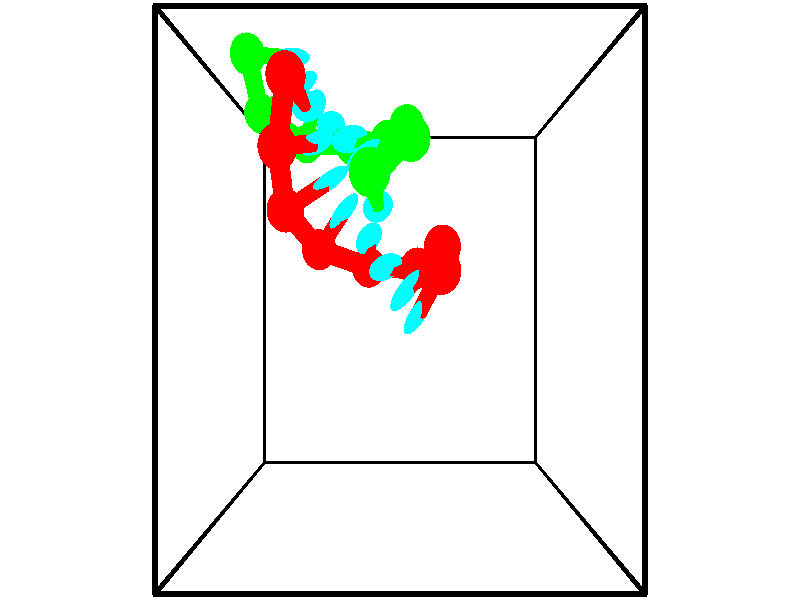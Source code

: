 // switches for output
#declare DRAW_BASES = 1; // possible values are 0, 1; only relevant for DNA ribbons
#declare DRAW_BASES_TYPE = 3; // possible values are 1, 2, 3; only relevant for DNA ribbons
#declare DRAW_FOG = 0; // set to 1 to enable fog

#include "colors.inc"

#include "transforms.inc"
background { rgb <1, 1, 1>}

#default {
   normal{
       ripples 0.25
       frequency 0.20
       turbulence 0.2
       lambda 5
   }
	finish {
		phong 0.1
		phong_size 40.
	}
}

// original window dimensions: 1024x640


// camera settings

camera {
	sky <-0, 1, 0>
	up <-0, 1, 0>
	right 1.6 * <1, 0, 0>
	location <2.5, 2.5, 11.1562>
	look_at <2.5, 2.5, 2.5>
	direction <0, 0, -8.6562>
	angle 67.0682
}


# declare cpy_camera_pos = <2.5, 2.5, 11.1562>;
# if (DRAW_FOG = 1)
fog {
	fog_type 2
	up vnormalize(cpy_camera_pos)
	color rgbt<1,1,1,0.3>
	distance 1e-5
	fog_alt 3e-3
	fog_offset 4
}
# end


// LIGHTS

# declare lum = 6;
global_settings {
	ambient_light rgb lum * <0.05, 0.05, 0.05>
	max_trace_level 15
}# declare cpy_direct_light_amount = 0.25;
light_source
{	1000 * <-1, -1, 1>,
	rgb lum * cpy_direct_light_amount
	parallel
}

light_source
{	1000 * <1, 1, -1>,
	rgb lum * cpy_direct_light_amount
	parallel
}

// strand 0

// nucleotide -1

// particle -1
sphere {
	<3.006342, 2.801696, 3.696991> 0.250000
	pigment { color rgbt <1,0,0,0> }
	no_shadow
}
cylinder {
	<2.849014, 2.534830, 3.443949>,  <2.754617, 2.374710, 3.292124>, 0.100000
	pigment { color rgbt <1,0,0,0> }
	no_shadow
}
cylinder {
	<2.849014, 2.534830, 3.443949>,  <3.006342, 2.801696, 3.696991>, 0.100000
	pigment { color rgbt <1,0,0,0> }
	no_shadow
}

// particle -1
sphere {
	<2.849014, 2.534830, 3.443949> 0.100000
	pigment { color rgbt <1,0,0,0> }
	no_shadow
}
sphere {
	0, 1
	scale<0.080000,0.200000,0.300000>
	matrix <-0.651130, 0.687905, -0.320648,
		0.649097, 0.285790, -0.704980,
		-0.393322, -0.667166, -0.632604,
		2.731018, 2.334681, 3.254168>
	pigment { color rgbt <0,1,1,0> }
	no_shadow
}
cylinder {
	<3.075274, 3.101872, 2.960781>,  <3.006342, 2.801696, 3.696991>, 0.130000
	pigment { color rgbt <1,0,0,0> }
	no_shadow
}

// nucleotide -1

// particle -1
sphere {
	<3.075274, 3.101872, 2.960781> 0.250000
	pigment { color rgbt <1,0,0,0> }
	no_shadow
}
cylinder {
	<2.798195, 2.819067, 3.017776>,  <2.631947, 2.649384, 3.051973>, 0.100000
	pigment { color rgbt <1,0,0,0> }
	no_shadow
}
cylinder {
	<2.798195, 2.819067, 3.017776>,  <3.075274, 3.101872, 2.960781>, 0.100000
	pigment { color rgbt <1,0,0,0> }
	no_shadow
}

// particle -1
sphere {
	<2.798195, 2.819067, 3.017776> 0.100000
	pigment { color rgbt <1,0,0,0> }
	no_shadow
}
sphere {
	0, 1
	scale<0.080000,0.200000,0.300000>
	matrix <-0.693439, 0.598571, -0.401067,
		0.198269, -0.376625, -0.904899,
		-0.692698, -0.707012, 0.142489,
		2.590385, 2.606963, 3.060523>
	pigment { color rgbt <0,1,1,0> }
	no_shadow
}
cylinder {
	<2.754227, 2.887493, 2.354246>,  <3.075274, 3.101872, 2.960781>, 0.130000
	pigment { color rgbt <1,0,0,0> }
	no_shadow
}

// nucleotide -1

// particle -1
sphere {
	<2.754227, 2.887493, 2.354246> 0.250000
	pigment { color rgbt <1,0,0,0> }
	no_shadow
}
cylinder {
	<2.499256, 2.879068, 2.662335>,  <2.346273, 2.874014, 2.847188>, 0.100000
	pigment { color rgbt <1,0,0,0> }
	no_shadow
}
cylinder {
	<2.499256, 2.879068, 2.662335>,  <2.754227, 2.887493, 2.354246>, 0.100000
	pigment { color rgbt <1,0,0,0> }
	no_shadow
}

// particle -1
sphere {
	<2.499256, 2.879068, 2.662335> 0.100000
	pigment { color rgbt <1,0,0,0> }
	no_shadow
}
sphere {
	0, 1
	scale<0.080000,0.200000,0.300000>
	matrix <-0.572381, 0.682140, -0.455044,
		-0.515815, -0.730918, -0.446870,
		-0.637428, -0.021061, 0.770222,
		2.308028, 2.872750, 2.893401>
	pigment { color rgbt <0,1,1,0> }
	no_shadow
}
cylinder {
	<2.035110, 2.903630, 2.158338>,  <2.754227, 2.887493, 2.354246>, 0.130000
	pigment { color rgbt <1,0,0,0> }
	no_shadow
}

// nucleotide -1

// particle -1
sphere {
	<2.035110, 2.903630, 2.158338> 0.250000
	pigment { color rgbt <1,0,0,0> }
	no_shadow
}
cylinder {
	<2.054798, 3.076906, 2.518321>,  <2.066611, 3.180872, 2.734310>, 0.100000
	pigment { color rgbt <1,0,0,0> }
	no_shadow
}
cylinder {
	<2.054798, 3.076906, 2.518321>,  <2.035110, 2.903630, 2.158338>, 0.100000
	pigment { color rgbt <1,0,0,0> }
	no_shadow
}

// particle -1
sphere {
	<2.054798, 3.076906, 2.518321> 0.100000
	pigment { color rgbt <1,0,0,0> }
	no_shadow
}
sphere {
	0, 1
	scale<0.080000,0.200000,0.300000>
	matrix <-0.496367, 0.792511, -0.354325,
		-0.866716, -0.429269, 0.254030,
		0.049221, 0.433191, 0.899957,
		2.069564, 3.206863, 2.788308>
	pigment { color rgbt <0,1,1,0> }
	no_shadow
}
cylinder {
	<1.319733, 3.113281, 2.319772>,  <2.035110, 2.903630, 2.158338>, 0.130000
	pigment { color rgbt <1,0,0,0> }
	no_shadow
}

// nucleotide -1

// particle -1
sphere {
	<1.319733, 3.113281, 2.319772> 0.250000
	pigment { color rgbt <1,0,0,0> }
	no_shadow
}
cylinder {
	<1.545929, 3.350668, 2.548864>,  <1.681646, 3.493100, 2.686319>, 0.100000
	pigment { color rgbt <1,0,0,0> }
	no_shadow
}
cylinder {
	<1.545929, 3.350668, 2.548864>,  <1.319733, 3.113281, 2.319772>, 0.100000
	pigment { color rgbt <1,0,0,0> }
	no_shadow
}

// particle -1
sphere {
	<1.545929, 3.350668, 2.548864> 0.100000
	pigment { color rgbt <1,0,0,0> }
	no_shadow
}
sphere {
	0, 1
	scale<0.080000,0.200000,0.300000>
	matrix <-0.630131, 0.758922, -0.164236,
		-0.532126, -0.268022, 0.803123,
		0.565489, 0.593467, 0.572730,
		1.715576, 3.528708, 2.720683>
	pigment { color rgbt <0,1,1,0> }
	no_shadow
}
cylinder {
	<0.938580, 3.516696, 2.936942>,  <1.319733, 3.113281, 2.319772>, 0.130000
	pigment { color rgbt <1,0,0,0> }
	no_shadow
}

// nucleotide -1

// particle -1
sphere {
	<0.938580, 3.516696, 2.936942> 0.250000
	pigment { color rgbt <1,0,0,0> }
	no_shadow
}
cylinder {
	<1.271576, 3.721827, 2.853068>,  <1.471374, 3.844905, 2.802744>, 0.100000
	pigment { color rgbt <1,0,0,0> }
	no_shadow
}
cylinder {
	<1.271576, 3.721827, 2.853068>,  <0.938580, 3.516696, 2.936942>, 0.100000
	pigment { color rgbt <1,0,0,0> }
	no_shadow
}

// particle -1
sphere {
	<1.271576, 3.721827, 2.853068> 0.100000
	pigment { color rgbt <1,0,0,0> }
	no_shadow
}
sphere {
	0, 1
	scale<0.080000,0.200000,0.300000>
	matrix <-0.546171, 0.823178, -0.155159,
		0.093038, 0.243692, 0.965380,
		0.832490, 0.512827, -0.209684,
		1.521323, 3.875675, 2.790163>
	pigment { color rgbt <0,1,1,0> }
	no_shadow
}
cylinder {
	<0.925599, 4.140060, 3.405169>,  <0.938580, 3.516696, 2.936942>, 0.130000
	pigment { color rgbt <1,0,0,0> }
	no_shadow
}

// nucleotide -1

// particle -1
sphere {
	<0.925599, 4.140060, 3.405169> 0.250000
	pigment { color rgbt <1,0,0,0> }
	no_shadow
}
cylinder {
	<1.167850, 4.228998, 3.099548>,  <1.313202, 4.282361, 2.916175>, 0.100000
	pigment { color rgbt <1,0,0,0> }
	no_shadow
}
cylinder {
	<1.167850, 4.228998, 3.099548>,  <0.925599, 4.140060, 3.405169>, 0.100000
	pigment { color rgbt <1,0,0,0> }
	no_shadow
}

// particle -1
sphere {
	<1.167850, 4.228998, 3.099548> 0.100000
	pigment { color rgbt <1,0,0,0> }
	no_shadow
}
sphere {
	0, 1
	scale<0.080000,0.200000,0.300000>
	matrix <-0.532208, 0.826996, -0.181196,
		0.591580, 0.516373, 0.619187,
		0.605630, 0.222344, -0.764052,
		1.349539, 4.295702, 2.870332>
	pigment { color rgbt <0,1,1,0> }
	no_shadow
}
cylinder {
	<1.051616, 4.873192, 3.511832>,  <0.925599, 4.140060, 3.405169>, 0.130000
	pigment { color rgbt <1,0,0,0> }
	no_shadow
}

// nucleotide -1

// particle -1
sphere {
	<1.051616, 4.873192, 3.511832> 0.250000
	pigment { color rgbt <1,0,0,0> }
	no_shadow
}
cylinder {
	<1.146717, 4.783407, 3.133818>,  <1.203778, 4.729537, 2.907009>, 0.100000
	pigment { color rgbt <1,0,0,0> }
	no_shadow
}
cylinder {
	<1.146717, 4.783407, 3.133818>,  <1.051616, 4.873192, 3.511832>, 0.100000
	pigment { color rgbt <1,0,0,0> }
	no_shadow
}

// particle -1
sphere {
	<1.146717, 4.783407, 3.133818> 0.100000
	pigment { color rgbt <1,0,0,0> }
	no_shadow
}
sphere {
	0, 1
	scale<0.080000,0.200000,0.300000>
	matrix <-0.377862, 0.874923, -0.302871,
		0.894815, 0.429101, 0.123199,
		0.237752, -0.224461, -0.945035,
		1.218043, 4.716069, 2.850307>
	pigment { color rgbt <0,1,1,0> }
	no_shadow
}
// strand 1

// nucleotide -1

// particle -1
sphere {
	<0.268230, 5.498394, 2.316696> 0.250000
	pigment { color rgbt <0,1,0,0> }
	no_shadow
}
cylinder {
	<0.594353, 5.549134, 2.090712>,  <0.790027, 5.579579, 1.955121>, 0.100000
	pigment { color rgbt <0,1,0,0> }
	no_shadow
}
cylinder {
	<0.594353, 5.549134, 2.090712>,  <0.268230, 5.498394, 2.316696>, 0.100000
	pigment { color rgbt <0,1,0,0> }
	no_shadow
}

// particle -1
sphere {
	<0.594353, 5.549134, 2.090712> 0.100000
	pigment { color rgbt <0,1,0,0> }
	no_shadow
}
sphere {
	0, 1
	scale<0.080000,0.200000,0.300000>
	matrix <0.232300, -0.965402, 0.118473,
		-0.530386, -0.227832, -0.816568,
		0.815308, 0.126852, -0.564961,
		0.838945, 5.587190, 1.921223>
	pigment { color rgbt <0,1,1,0> }
	no_shadow
}
cylinder {
	<0.361158, 4.890446, 1.866344>,  <0.268230, 5.498394, 2.316696>, 0.130000
	pigment { color rgbt <0,1,0,0> }
	no_shadow
}

// nucleotide -1

// particle -1
sphere {
	<0.361158, 4.890446, 1.866344> 0.250000
	pigment { color rgbt <0,1,0,0> }
	no_shadow
}
cylinder {
	<0.709618, 5.076895, 1.928094>,  <0.918693, 5.188764, 1.965144>, 0.100000
	pigment { color rgbt <0,1,0,0> }
	no_shadow
}
cylinder {
	<0.709618, 5.076895, 1.928094>,  <0.361158, 4.890446, 1.866344>, 0.100000
	pigment { color rgbt <0,1,0,0> }
	no_shadow
}

// particle -1
sphere {
	<0.709618, 5.076895, 1.928094> 0.100000
	pigment { color rgbt <0,1,0,0> }
	no_shadow
}
sphere {
	0, 1
	scale<0.080000,0.200000,0.300000>
	matrix <0.429790, -0.875886, 0.219327,
		0.237447, -0.124718, -0.963361,
		0.871148, 0.466122, 0.154374,
		0.970962, 5.216731, 1.974406>
	pigment { color rgbt <0,1,1,0> }
	no_shadow
}
cylinder {
	<1.009556, 4.572775, 1.521008>,  <0.361158, 4.890446, 1.866344>, 0.130000
	pigment { color rgbt <0,1,0,0> }
	no_shadow
}

// nucleotide -1

// particle -1
sphere {
	<1.009556, 4.572775, 1.521008> 0.250000
	pigment { color rgbt <0,1,0,0> }
	no_shadow
}
cylinder {
	<1.116028, 4.762444, 1.856700>,  <1.179911, 4.876246, 2.058116>, 0.100000
	pigment { color rgbt <0,1,0,0> }
	no_shadow
}
cylinder {
	<1.116028, 4.762444, 1.856700>,  <1.009556, 4.572775, 1.521008>, 0.100000
	pigment { color rgbt <0,1,0,0> }
	no_shadow
}

// particle -1
sphere {
	<1.116028, 4.762444, 1.856700> 0.100000
	pigment { color rgbt <0,1,0,0> }
	no_shadow
}
sphere {
	0, 1
	scale<0.080000,0.200000,0.300000>
	matrix <0.442654, -0.833539, 0.330560,
		0.856275, 0.283501, -0.431765,
		0.266179, 0.474172, 0.839231,
		1.195882, 4.904696, 2.108470>
	pigment { color rgbt <0,1,1,0> }
	no_shadow
}
cylinder {
	<1.737286, 4.529030, 1.618526>,  <1.009556, 4.572775, 1.521008>, 0.130000
	pigment { color rgbt <0,1,0,0> }
	no_shadow
}

// nucleotide -1

// particle -1
sphere {
	<1.737286, 4.529030, 1.618526> 0.250000
	pigment { color rgbt <0,1,0,0> }
	no_shadow
}
cylinder {
	<1.594383, 4.590428, 1.987049>,  <1.508641, 4.627267, 2.208163>, 0.100000
	pigment { color rgbt <0,1,0,0> }
	no_shadow
}
cylinder {
	<1.594383, 4.590428, 1.987049>,  <1.737286, 4.529030, 1.618526>, 0.100000
	pigment { color rgbt <0,1,0,0> }
	no_shadow
}

// particle -1
sphere {
	<1.594383, 4.590428, 1.987049> 0.100000
	pigment { color rgbt <0,1,0,0> }
	no_shadow
}
sphere {
	0, 1
	scale<0.080000,0.200000,0.300000>
	matrix <0.517723, -0.788453, 0.332120,
		0.777386, 0.595634, 0.202212,
		-0.357257, 0.153496, 0.921307,
		1.487206, 4.636477, 2.263441>
	pigment { color rgbt <0,1,1,0> }
	no_shadow
}
cylinder {
	<2.305508, 4.512611, 2.027469>,  <1.737286, 4.529030, 1.618526>, 0.130000
	pigment { color rgbt <0,1,0,0> }
	no_shadow
}

// nucleotide -1

// particle -1
sphere {
	<2.305508, 4.512611, 2.027469> 0.250000
	pigment { color rgbt <0,1,0,0> }
	no_shadow
}
cylinder {
	<2.005493, 4.462561, 2.287250>,  <1.825484, 4.432530, 2.443119>, 0.100000
	pigment { color rgbt <0,1,0,0> }
	no_shadow
}
cylinder {
	<2.005493, 4.462561, 2.287250>,  <2.305508, 4.512611, 2.027469>, 0.100000
	pigment { color rgbt <0,1,0,0> }
	no_shadow
}

// particle -1
sphere {
	<2.005493, 4.462561, 2.287250> 0.100000
	pigment { color rgbt <0,1,0,0> }
	no_shadow
}
sphere {
	0, 1
	scale<0.080000,0.200000,0.300000>
	matrix <0.514204, -0.727901, 0.453601,
		0.415980, 0.674169, 0.610293,
		-0.750036, -0.125126, 0.649453,
		1.780482, 4.425023, 2.482086>
	pigment { color rgbt <0,1,1,0> }
	no_shadow
}
cylinder {
	<2.596325, 4.557341, 2.590436>,  <2.305508, 4.512611, 2.027469>, 0.130000
	pigment { color rgbt <0,1,0,0> }
	no_shadow
}

// nucleotide -1

// particle -1
sphere {
	<2.596325, 4.557341, 2.590436> 0.250000
	pigment { color rgbt <0,1,0,0> }
	no_shadow
}
cylinder {
	<2.263229, 4.343169, 2.646810>,  <2.063372, 4.214666, 2.680634>, 0.100000
	pigment { color rgbt <0,1,0,0> }
	no_shadow
}
cylinder {
	<2.263229, 4.343169, 2.646810>,  <2.596325, 4.557341, 2.590436>, 0.100000
	pigment { color rgbt <0,1,0,0> }
	no_shadow
}

// particle -1
sphere {
	<2.263229, 4.343169, 2.646810> 0.100000
	pigment { color rgbt <0,1,0,0> }
	no_shadow
}
sphere {
	0, 1
	scale<0.080000,0.200000,0.300000>
	matrix <0.537420, -0.720467, 0.438300,
		-0.133139, 0.440731, 0.887711,
		-0.832739, -0.535428, 0.140935,
		2.013408, 4.182541, 2.689090>
	pigment { color rgbt <0,1,1,0> }
	no_shadow
}
cylinder {
	<2.642706, 4.234885, 3.384895>,  <2.596325, 4.557341, 2.590436>, 0.130000
	pigment { color rgbt <0,1,0,0> }
	no_shadow
}

// nucleotide -1

// particle -1
sphere {
	<2.642706, 4.234885, 3.384895> 0.250000
	pigment { color rgbt <0,1,0,0> }
	no_shadow
}
cylinder {
	<2.373917, 4.024048, 3.176809>,  <2.212643, 3.897546, 3.051957>, 0.100000
	pigment { color rgbt <0,1,0,0> }
	no_shadow
}
cylinder {
	<2.373917, 4.024048, 3.176809>,  <2.642706, 4.234885, 3.384895>, 0.100000
	pigment { color rgbt <0,1,0,0> }
	no_shadow
}

// particle -1
sphere {
	<2.373917, 4.024048, 3.176809> 0.100000
	pigment { color rgbt <0,1,0,0> }
	no_shadow
}
sphere {
	0, 1
	scale<0.080000,0.200000,0.300000>
	matrix <0.426928, -0.849690, 0.309450,
		-0.605131, -0.014152, 0.796000,
		-0.671974, -0.527093, -0.520216,
		2.172324, 3.865920, 3.020744>
	pigment { color rgbt <0,1,1,0> }
	no_shadow
}
cylinder {
	<2.136167, 3.782802, 3.895390>,  <2.642706, 4.234885, 3.384895>, 0.130000
	pigment { color rgbt <0,1,0,0> }
	no_shadow
}

// nucleotide -1

// particle -1
sphere {
	<2.136167, 3.782802, 3.895390> 0.250000
	pigment { color rgbt <0,1,0,0> }
	no_shadow
}
cylinder {
	<2.179138, 3.629724, 3.528347>,  <2.204921, 3.537877, 3.308121>, 0.100000
	pigment { color rgbt <0,1,0,0> }
	no_shadow
}
cylinder {
	<2.179138, 3.629724, 3.528347>,  <2.136167, 3.782802, 3.895390>, 0.100000
	pigment { color rgbt <0,1,0,0> }
	no_shadow
}

// particle -1
sphere {
	<2.179138, 3.629724, 3.528347> 0.100000
	pigment { color rgbt <0,1,0,0> }
	no_shadow
}
sphere {
	0, 1
	scale<0.080000,0.200000,0.300000>
	matrix <0.303103, -0.866405, 0.396826,
		-0.946883, -0.320760, 0.022920,
		0.107427, -0.382695, -0.917607,
		2.211366, 3.514915, 3.253065>
	pigment { color rgbt <0,1,1,0> }
	no_shadow
}
// box output
cylinder {
	<0.000000, 0.000000, 0.000000>,  <5.000000, 0.000000, 0.000000>, 0.025000
	pigment { color rgbt <0,0,0,0> }
	no_shadow
}
cylinder {
	<0.000000, 0.000000, 0.000000>,  <0.000000, 5.000000, 0.000000>, 0.025000
	pigment { color rgbt <0,0,0,0> }
	no_shadow
}
cylinder {
	<0.000000, 0.000000, 0.000000>,  <0.000000, 0.000000, 5.000000>, 0.025000
	pigment { color rgbt <0,0,0,0> }
	no_shadow
}
cylinder {
	<5.000000, 5.000000, 5.000000>,  <0.000000, 5.000000, 5.000000>, 0.025000
	pigment { color rgbt <0,0,0,0> }
	no_shadow
}
cylinder {
	<5.000000, 5.000000, 5.000000>,  <5.000000, 0.000000, 5.000000>, 0.025000
	pigment { color rgbt <0,0,0,0> }
	no_shadow
}
cylinder {
	<5.000000, 5.000000, 5.000000>,  <5.000000, 5.000000, 0.000000>, 0.025000
	pigment { color rgbt <0,0,0,0> }
	no_shadow
}
cylinder {
	<0.000000, 0.000000, 5.000000>,  <0.000000, 5.000000, 5.000000>, 0.025000
	pigment { color rgbt <0,0,0,0> }
	no_shadow
}
cylinder {
	<0.000000, 0.000000, 5.000000>,  <5.000000, 0.000000, 5.000000>, 0.025000
	pigment { color rgbt <0,0,0,0> }
	no_shadow
}
cylinder {
	<5.000000, 5.000000, 0.000000>,  <0.000000, 5.000000, 0.000000>, 0.025000
	pigment { color rgbt <0,0,0,0> }
	no_shadow
}
cylinder {
	<5.000000, 5.000000, 0.000000>,  <5.000000, 0.000000, 0.000000>, 0.025000
	pigment { color rgbt <0,0,0,0> }
	no_shadow
}
cylinder {
	<5.000000, 0.000000, 5.000000>,  <5.000000, 0.000000, 0.000000>, 0.025000
	pigment { color rgbt <0,0,0,0> }
	no_shadow
}
cylinder {
	<0.000000, 5.000000, 0.000000>,  <0.000000, 5.000000, 5.000000>, 0.025000
	pigment { color rgbt <0,0,0,0> }
	no_shadow
}
// end of box output
